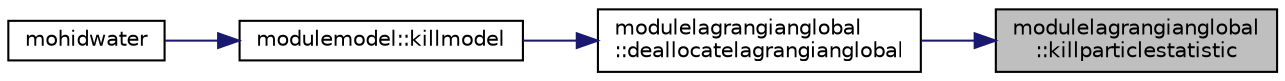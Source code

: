 digraph "modulelagrangianglobal::killparticlestatistic"
{
 // LATEX_PDF_SIZE
  edge [fontname="Helvetica",fontsize="10",labelfontname="Helvetica",labelfontsize="10"];
  node [fontname="Helvetica",fontsize="10",shape=record];
  rankdir="RL";
  Node1 [label="modulelagrangianglobal\l::killparticlestatistic",height=0.2,width=0.4,color="black", fillcolor="grey75", style="filled", fontcolor="black",tooltip=" "];
  Node1 -> Node2 [dir="back",color="midnightblue",fontsize="10",style="solid"];
  Node2 [label="modulelagrangianglobal\l::deallocatelagrangianglobal",height=0.2,width=0.4,color="black", fillcolor="white", style="filled",URL="$namespacemodulelagrangianglobal.html#ad5b47824d7c52644996eed764c9ee9ae",tooltip=" "];
  Node2 -> Node3 [dir="back",color="midnightblue",fontsize="10",style="solid"];
  Node3 [label="modulemodel::killmodel",height=0.2,width=0.4,color="black", fillcolor="white", style="filled",URL="$namespacemodulemodel.html#a23647852257627fb606f6868bc295162",tooltip=" "];
  Node3 -> Node4 [dir="back",color="midnightblue",fontsize="10",style="solid"];
  Node4 [label="mohidwater",height=0.2,width=0.4,color="black", fillcolor="white", style="filled",URL="$_main_8_f90.html#a22cacab418d9e36dcaa8c3aef44b4185",tooltip=" "];
}
